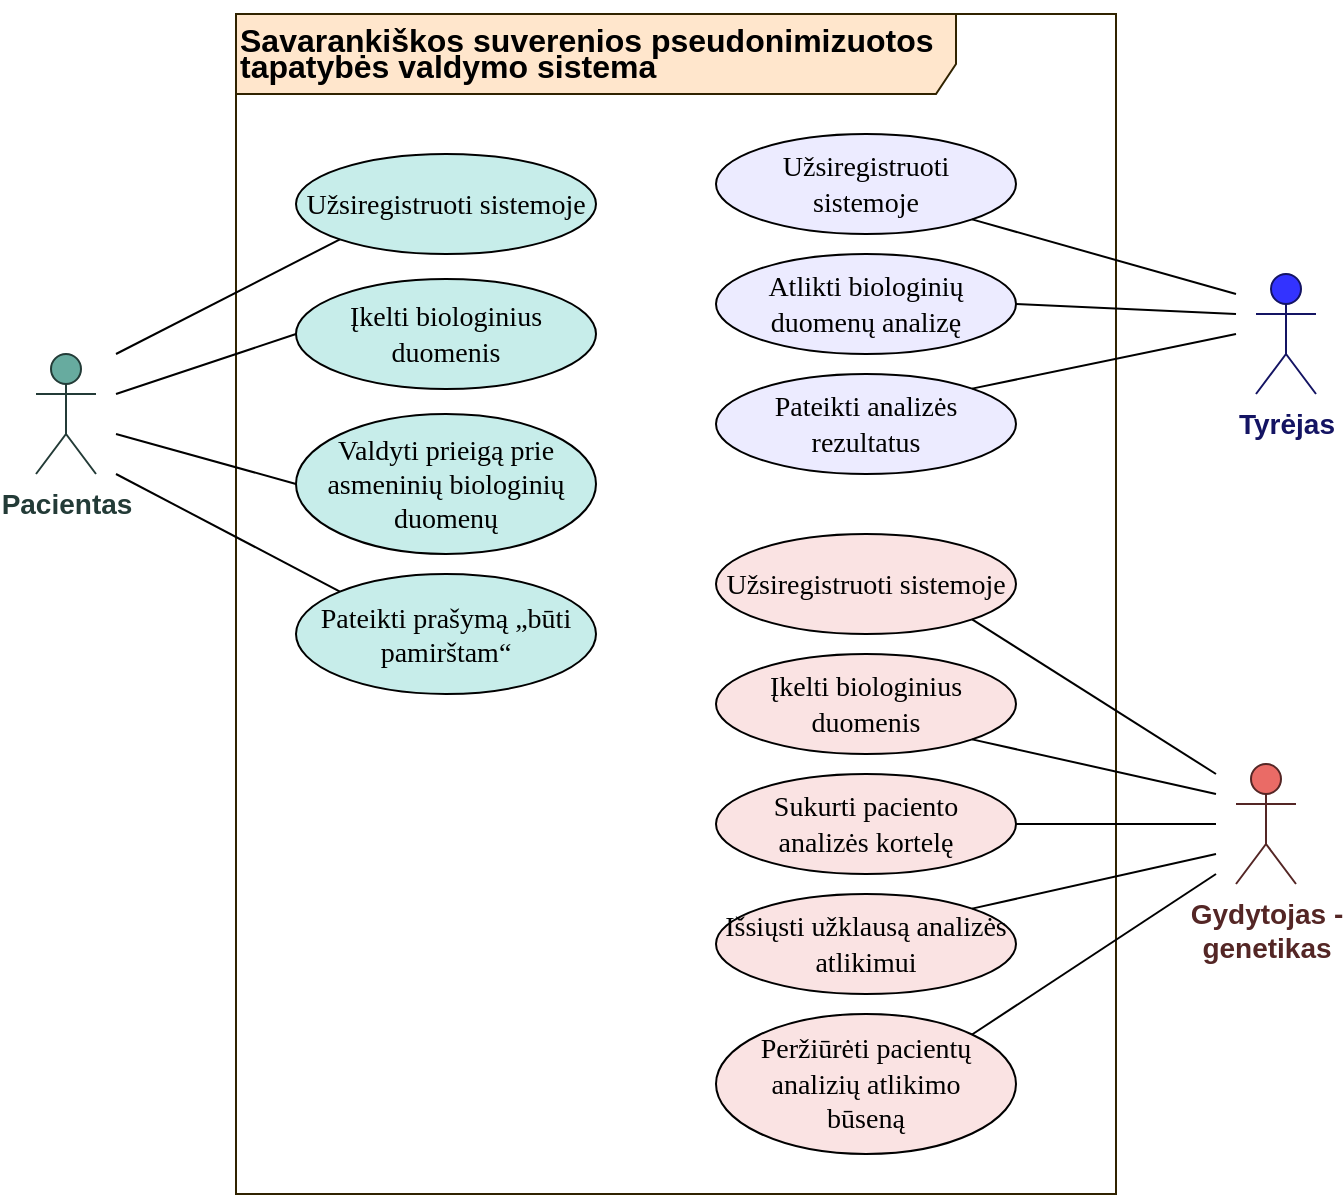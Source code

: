 <mxfile version="26.2.15">
  <diagram name="Page-1" id="MiJEuCpT9NjwfFieidVq">
    <mxGraphModel dx="1598" dy="1808" grid="1" gridSize="10" guides="1" tooltips="1" connect="1" arrows="1" fold="1" page="1" pageScale="1" pageWidth="1169" pageHeight="827" math="0" shadow="0">
      <root>
        <mxCell id="0" />
        <mxCell id="1" parent="0" />
        <mxCell id="gC7rNWVobuKy68LmjTvz-1" value="&lt;b style=&quot;font-size: 14px;&quot;&gt;&lt;font color=&quot;#233b37&quot; style=&quot;font-size: 14px;&quot;&gt;Pacientas&lt;/font&gt;&lt;/b&gt;" style="shape=umlActor;verticalLabelPosition=bottom;verticalAlign=top;html=1;outlineConnect=0;fillColor=#67AB9F;strokeColor=#233B37;fontSize=14;" vertex="1" parent="1">
          <mxGeometry x="150" y="120" width="30" height="60" as="geometry" />
        </mxCell>
        <mxCell id="gC7rNWVobuKy68LmjTvz-2" value="&lt;p style=&quot;line-height: 90%;&quot;&gt;&lt;span style=&quot;font-size: 16px;&quot;&gt;&lt;b&gt;Savarankiškos suverenios pseudonimizuotos tapatybės&amp;nbsp;&lt;/b&gt;&lt;/span&gt;&lt;b style=&quot;font-size: 16px; background-color: transparent; color: light-dark(rgb(0, 0, 0), rgb(255, 255, 255));&quot;&gt;valdymo sistema&lt;/b&gt;&lt;/p&gt;" style="shape=umlFrame;whiteSpace=wrap;html=1;pointerEvents=0;width=360;height=40;align=left;fillColor=#ffe6cc;strokeColor=#302300;fontSize=14;" vertex="1" parent="1">
          <mxGeometry x="250" y="-50" width="440" height="590" as="geometry" />
        </mxCell>
        <mxCell id="gC7rNWVobuKy68LmjTvz-3" value="&lt;font face=&quot;Georgia&quot;&gt;Užsiregistruoti sistemoje&lt;/font&gt;" style="ellipse;whiteSpace=wrap;html=1;fillColor=#C7EDEA;fontSize=14;" vertex="1" parent="1">
          <mxGeometry x="280" y="20" width="150" height="50" as="geometry" />
        </mxCell>
        <mxCell id="gC7rNWVobuKy68LmjTvz-4" value="&lt;font face=&quot;Georgia&quot;&gt;Įkelti biologinius duomenis&lt;/font&gt;" style="ellipse;whiteSpace=wrap;html=1;fillColor=#C7EDEA;fontSize=14;" vertex="1" parent="1">
          <mxGeometry x="280" y="82.5" width="150" height="55" as="geometry" />
        </mxCell>
        <mxCell id="gC7rNWVobuKy68LmjTvz-7" value="" style="endArrow=none;endFill=1;endSize=12;html=1;rounded=0;entryX=0;entryY=1;entryDx=0;entryDy=0;fontSize=14;startFill=0;" edge="1" parent="1" target="gC7rNWVobuKy68LmjTvz-3">
          <mxGeometry width="160" relative="1" as="geometry">
            <mxPoint x="190" y="120" as="sourcePoint" />
            <mxPoint x="330" y="180" as="targetPoint" />
          </mxGeometry>
        </mxCell>
        <mxCell id="gC7rNWVobuKy68LmjTvz-8" value="" style="endArrow=none;endFill=1;endSize=12;html=1;rounded=0;entryX=0;entryY=0.5;entryDx=0;entryDy=0;fontSize=14;startFill=0;" edge="1" parent="1" target="gC7rNWVobuKy68LmjTvz-45">
          <mxGeometry width="160" relative="1" as="geometry">
            <mxPoint x="190" y="160" as="sourcePoint" />
            <mxPoint x="294" y="110" as="targetPoint" />
          </mxGeometry>
        </mxCell>
        <mxCell id="gC7rNWVobuKy68LmjTvz-11" value="&lt;b style=&quot;font-size: 14px;&quot;&gt;&lt;font color=&quot;#542625&quot; style=&quot;font-size: 14px;&quot;&gt;Gydytojas -&lt;/font&gt;&lt;/b&gt;&lt;div&gt;&lt;b style=&quot;background-color: transparent; color: light-dark(rgb(0, 0, 0), rgb(255, 255, 255));&quot;&gt;&lt;font color=&quot;#542625&quot;&gt;genetikas&lt;/font&gt;&lt;/b&gt;&lt;/div&gt;" style="shape=umlActor;verticalLabelPosition=bottom;verticalAlign=top;html=1;outlineConnect=0;fillColor=#EA6B66;strokeColor=#542625;fontSize=14;" vertex="1" parent="1">
          <mxGeometry x="750" y="325" width="30" height="60" as="geometry" />
        </mxCell>
        <mxCell id="gC7rNWVobuKy68LmjTvz-12" value="&lt;font face=&quot;Georgia&quot;&gt;Įkelti biologinius duomenis&lt;/font&gt;" style="ellipse;whiteSpace=wrap;html=1;fillColor=#FAE3E3;fontSize=14;" vertex="1" parent="1">
          <mxGeometry x="490" y="270" width="150" height="50" as="geometry" />
        </mxCell>
        <mxCell id="gC7rNWVobuKy68LmjTvz-14" value="&lt;font face=&quot;Georgia&quot;&gt;Sukurti paciento&lt;/font&gt;&lt;div&gt;&lt;font face=&quot;Georgia&quot;&gt;analizės kortelę&lt;/font&gt;&lt;/div&gt;" style="ellipse;whiteSpace=wrap;html=1;fillColor=#FAE3E3;fontSize=14;" vertex="1" parent="1">
          <mxGeometry x="490" y="330" width="150" height="50" as="geometry" />
        </mxCell>
        <mxCell id="gC7rNWVobuKy68LmjTvz-15" value="&lt;font face=&quot;Georgia&quot;&gt;Išsiųsti užklausą analizės atlikimui&lt;/font&gt;" style="ellipse;whiteSpace=wrap;html=1;fillColor=#FAE3E3;fontSize=14;" vertex="1" parent="1">
          <mxGeometry x="490" y="390" width="150" height="50" as="geometry" />
        </mxCell>
        <mxCell id="gC7rNWVobuKy68LmjTvz-16" value="" style="endArrow=none;endFill=1;endSize=12;html=1;rounded=0;entryX=1;entryY=1;entryDx=0;entryDy=0;fontSize=14;startFill=0;" edge="1" parent="1" target="gC7rNWVobuKy68LmjTvz-12">
          <mxGeometry width="160" relative="1" as="geometry">
            <mxPoint x="740" y="340" as="sourcePoint" />
            <mxPoint x="240" y="390" as="targetPoint" />
          </mxGeometry>
        </mxCell>
        <mxCell id="gC7rNWVobuKy68LmjTvz-18" value="&lt;font face=&quot;Georgia&quot;&gt;Peržiūrėti pacientų analizių atlikimo&lt;/font&gt;&lt;div&gt;&lt;font face=&quot;Georgia&quot;&gt;būseną&lt;/font&gt;&lt;/div&gt;" style="ellipse;whiteSpace=wrap;html=1;fillColor=#FAE3E3;fontSize=14;" vertex="1" parent="1">
          <mxGeometry x="490" y="450" width="150" height="70" as="geometry" />
        </mxCell>
        <mxCell id="gC7rNWVobuKy68LmjTvz-19" value="&lt;font face=&quot;Georgia&quot;&gt;Užsiregistruoti sistemoje&lt;/font&gt;" style="ellipse;whiteSpace=wrap;html=1;fillColor=#FAE3E3;fontSize=14;" vertex="1" parent="1">
          <mxGeometry x="490" y="210" width="150" height="50" as="geometry" />
        </mxCell>
        <mxCell id="gC7rNWVobuKy68LmjTvz-20" value="" style="endArrow=none;endFill=1;endSize=12;html=1;rounded=0;entryX=1;entryY=1;entryDx=0;entryDy=0;fontSize=14;startFill=0;" edge="1" parent="1" target="gC7rNWVobuKy68LmjTvz-19">
          <mxGeometry width="160" relative="1" as="geometry">
            <mxPoint x="740" y="330" as="sourcePoint" />
            <mxPoint x="210" y="470" as="targetPoint" />
          </mxGeometry>
        </mxCell>
        <mxCell id="gC7rNWVobuKy68LmjTvz-31" value="&lt;b style=&quot;font-size: 14px;&quot;&gt;&lt;font color=&quot;#141463&quot; style=&quot;font-size: 14px;&quot;&gt;Tyrėjas&lt;/font&gt;&lt;/b&gt;" style="shape=umlActor;verticalLabelPosition=bottom;verticalAlign=top;html=1;outlineConnect=0;fillColor=#3333FF;strokeColor=#141463;fontSize=14;" vertex="1" parent="1">
          <mxGeometry x="760" y="80" width="30" height="60" as="geometry" />
        </mxCell>
        <mxCell id="gC7rNWVobuKy68LmjTvz-32" value="&lt;font face=&quot;Georgia&quot;&gt;Užsiregistruoti&lt;/font&gt;&lt;div&gt;&lt;font face=&quot;Georgia&quot;&gt;sistemoje&lt;/font&gt;&lt;/div&gt;" style="ellipse;whiteSpace=wrap;html=1;fillColor=#ECEBFF;fontSize=14;" vertex="1" parent="1">
          <mxGeometry x="490" y="10" width="150" height="50" as="geometry" />
        </mxCell>
        <mxCell id="gC7rNWVobuKy68LmjTvz-35" value="" style="endArrow=none;endFill=1;endSize=12;html=1;rounded=0;entryX=1;entryY=1;entryDx=0;entryDy=0;fontSize=14;startFill=0;" edge="1" parent="1" target="gC7rNWVobuKy68LmjTvz-32">
          <mxGeometry width="160" relative="1" as="geometry">
            <mxPoint x="750" y="90" as="sourcePoint" />
            <mxPoint x="740" y="50" as="targetPoint" />
          </mxGeometry>
        </mxCell>
        <mxCell id="gC7rNWVobuKy68LmjTvz-45" value="&lt;font style=&quot;line-height: 0%;&quot; face=&quot;Georgia&quot;&gt;Valdyti prieigą prie asmeninių biologinių duomenų&lt;/font&gt;" style="ellipse;whiteSpace=wrap;html=1;fillColor=#C7EDEA;fontSize=14;" vertex="1" parent="1">
          <mxGeometry x="280" y="150" width="150" height="70" as="geometry" />
        </mxCell>
        <mxCell id="gC7rNWVobuKy68LmjTvz-46" value="" style="endArrow=none;endFill=1;endSize=12;html=1;rounded=0;entryX=0;entryY=0.5;entryDx=0;entryDy=0;fontSize=14;startFill=0;" edge="1" parent="1" target="gC7rNWVobuKy68LmjTvz-4">
          <mxGeometry width="160" relative="1" as="geometry">
            <mxPoint x="190" y="140" as="sourcePoint" />
            <mxPoint x="290" y="215" as="targetPoint" />
          </mxGeometry>
        </mxCell>
        <mxCell id="gC7rNWVobuKy68LmjTvz-47" value="" style="endArrow=none;endFill=1;endSize=12;html=1;rounded=0;entryX=0;entryY=0;entryDx=0;entryDy=0;fontSize=14;startFill=0;" edge="1" parent="1" target="gC7rNWVobuKy68LmjTvz-48">
          <mxGeometry width="160" relative="1" as="geometry">
            <mxPoint x="190" y="180" as="sourcePoint" />
            <mxPoint x="294" y="200" as="targetPoint" />
          </mxGeometry>
        </mxCell>
        <mxCell id="gC7rNWVobuKy68LmjTvz-48" value="&lt;font style=&quot;line-height: 0%;&quot; face=&quot;Georgia&quot;&gt;Pateikti prašymą „būti pamirštam“&lt;/font&gt;" style="ellipse;whiteSpace=wrap;html=1;fillColor=#C7EDEA;fontSize=14;" vertex="1" parent="1">
          <mxGeometry x="280" y="230" width="150" height="60" as="geometry" />
        </mxCell>
        <mxCell id="gC7rNWVobuKy68LmjTvz-49" value="&lt;font face=&quot;Georgia&quot;&gt;Atlikti biologinių duomenų analizę&lt;/font&gt;" style="ellipse;whiteSpace=wrap;html=1;fillColor=#ECEBFF;fontSize=14;" vertex="1" parent="1">
          <mxGeometry x="490" y="70" width="150" height="50" as="geometry" />
        </mxCell>
        <mxCell id="gC7rNWVobuKy68LmjTvz-50" value="&lt;font face=&quot;Georgia&quot;&gt;Pateikti analizės rezultatus&lt;/font&gt;" style="ellipse;whiteSpace=wrap;html=1;fillColor=#ECEBFF;fontSize=14;" vertex="1" parent="1">
          <mxGeometry x="490" y="130" width="150" height="50" as="geometry" />
        </mxCell>
        <mxCell id="gC7rNWVobuKy68LmjTvz-51" value="" style="endArrow=none;endFill=1;endSize=12;html=1;rounded=0;entryX=1;entryY=0.5;entryDx=0;entryDy=0;fontSize=14;startFill=0;" edge="1" parent="1" target="gC7rNWVobuKy68LmjTvz-49">
          <mxGeometry width="160" relative="1" as="geometry">
            <mxPoint x="750" y="100" as="sourcePoint" />
            <mxPoint x="661" y="45" as="targetPoint" />
          </mxGeometry>
        </mxCell>
        <mxCell id="gC7rNWVobuKy68LmjTvz-52" value="" style="endArrow=none;endFill=1;endSize=12;html=1;rounded=0;entryX=1;entryY=0;entryDx=0;entryDy=0;fontSize=14;startFill=0;" edge="1" parent="1" target="gC7rNWVobuKy68LmjTvz-50">
          <mxGeometry width="160" relative="1" as="geometry">
            <mxPoint x="750" y="110" as="sourcePoint" />
            <mxPoint x="661" y="105" as="targetPoint" />
          </mxGeometry>
        </mxCell>
        <mxCell id="gC7rNWVobuKy68LmjTvz-54" value="" style="endArrow=none;endFill=1;endSize=12;html=1;rounded=0;entryX=1;entryY=0.5;entryDx=0;entryDy=0;fontSize=14;startFill=0;" edge="1" parent="1" target="gC7rNWVobuKy68LmjTvz-14">
          <mxGeometry width="160" relative="1" as="geometry">
            <mxPoint x="740" y="355" as="sourcePoint" />
            <mxPoint x="628" y="323" as="targetPoint" />
          </mxGeometry>
        </mxCell>
        <mxCell id="gC7rNWVobuKy68LmjTvz-55" value="" style="endArrow=none;endFill=1;endSize=12;html=1;rounded=0;entryX=1;entryY=0;entryDx=0;entryDy=0;fontSize=14;startFill=0;" edge="1" parent="1" target="gC7rNWVobuKy68LmjTvz-15">
          <mxGeometry width="160" relative="1" as="geometry">
            <mxPoint x="740" y="370" as="sourcePoint" />
            <mxPoint x="650" y="365" as="targetPoint" />
          </mxGeometry>
        </mxCell>
        <mxCell id="gC7rNWVobuKy68LmjTvz-56" value="" style="endArrow=none;endFill=1;endSize=12;html=1;rounded=0;entryX=1;entryY=0;entryDx=0;entryDy=0;fontSize=14;startFill=0;" edge="1" parent="1" target="gC7rNWVobuKy68LmjTvz-18">
          <mxGeometry width="160" relative="1" as="geometry">
            <mxPoint x="740" y="380" as="sourcePoint" />
            <mxPoint x="628" y="407" as="targetPoint" />
          </mxGeometry>
        </mxCell>
      </root>
    </mxGraphModel>
  </diagram>
</mxfile>
